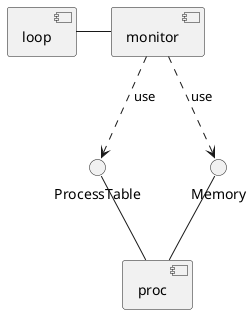 @startuml
[loop] - [monitor]
[monitor] ..> ProcessTable : use
[monitor] ..> Memory : use
ProcessTable -- [proc]
Memory -- [proc]
@enduml

